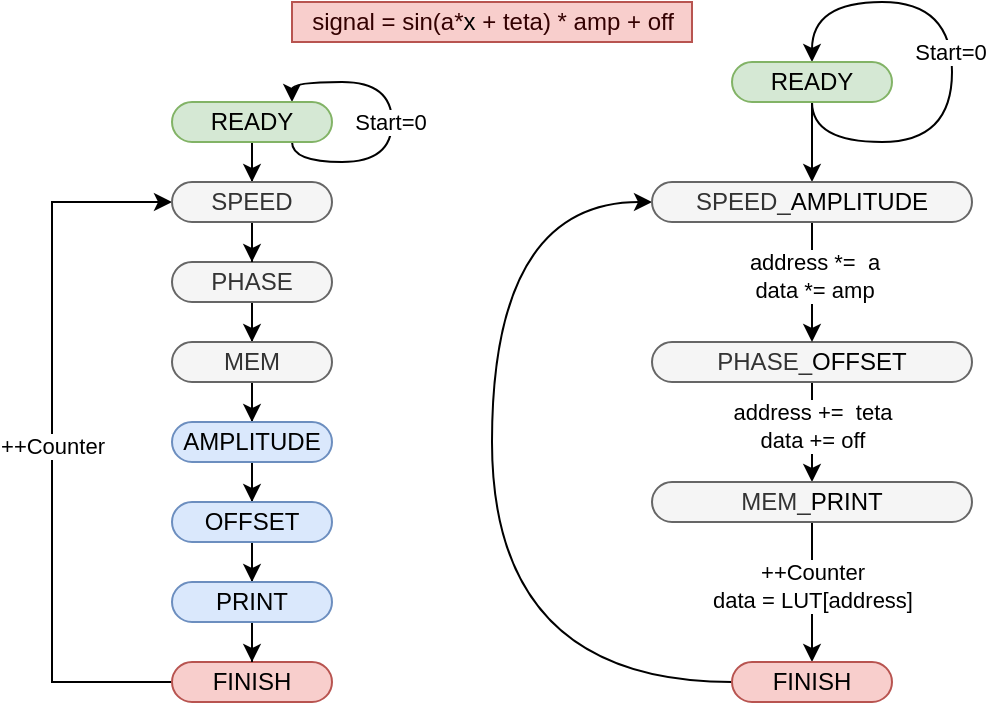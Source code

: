 <mxfile version="13.10.0" type="embed">
    <diagram id="2Xq0z1RHfqKh8V2oL40R" name="Page-1">
        <mxGraphModel dx="1258" dy="537" grid="1" gridSize="10" guides="1" tooltips="1" connect="1" arrows="1" fold="1" page="1" pageScale="1" pageWidth="850" pageHeight="1100" math="0" shadow="0">
            <root>
                <mxCell id="0"/>
                <mxCell id="1" parent="0"/>
                <mxCell id="15" style="edgeStyle=orthogonalEdgeStyle;rounded=0;orthogonalLoop=1;jettySize=auto;html=1;exitX=0.75;exitY=1;exitDx=0;exitDy=0;entryX=0.75;entryY=0;entryDx=0;entryDy=0;curved=1;" parent="1" source="3" target="3" edge="1">
                    <mxGeometry relative="1" as="geometry">
                        <mxPoint x="250" y="40" as="targetPoint"/>
                        <Array as="points">
                            <mxPoint x="220" y="90"/>
                            <mxPoint x="270" y="90"/>
                            <mxPoint x="270" y="50"/>
                            <mxPoint x="220" y="50"/>
                        </Array>
                    </mxGeometry>
                </mxCell>
                <mxCell id="16" value="Start=0" style="edgeLabel;html=1;align=center;verticalAlign=middle;resizable=0;points=[];" parent="15" vertex="1" connectable="0">
                    <mxGeometry x="0.097" y="1" relative="1" as="geometry">
                        <mxPoint y="7.62" as="offset"/>
                    </mxGeometry>
                </mxCell>
                <mxCell id="21" style="edgeStyle=orthogonalEdgeStyle;rounded=0;orthogonalLoop=1;jettySize=auto;html=1;entryX=0.5;entryY=0;entryDx=0;entryDy=0;" parent="1" source="3" target="20" edge="1">
                    <mxGeometry relative="1" as="geometry"/>
                </mxCell>
                <mxCell id="3" value="READY" style="rounded=1;whiteSpace=wrap;html=1;arcSize=50;fillColor=#d5e8d4;strokeColor=#82b366;" parent="1" vertex="1">
                    <mxGeometry x="160" y="60" width="80" height="20" as="geometry"/>
                </mxCell>
                <mxCell id="7" value="" style="edgeStyle=orthogonalEdgeStyle;rounded=0;orthogonalLoop=1;jettySize=auto;html=1;" parent="1" source="4" target="6" edge="1">
                    <mxGeometry relative="1" as="geometry"/>
                </mxCell>
                <mxCell id="4" value="PHASE" style="rounded=1;whiteSpace=wrap;html=1;arcSize=50;fillColor=#f5f5f5;strokeColor=#666666;fontColor=#333333;" parent="1" vertex="1">
                    <mxGeometry x="160" y="140" width="80" height="20" as="geometry"/>
                </mxCell>
                <mxCell id="9" value="" style="edgeStyle=orthogonalEdgeStyle;rounded=0;orthogonalLoop=1;jettySize=auto;html=1;" parent="1" source="6" target="8" edge="1">
                    <mxGeometry relative="1" as="geometry"/>
                </mxCell>
                <mxCell id="6" value="MEM" style="rounded=1;whiteSpace=wrap;html=1;arcSize=50;fillColor=#f5f5f5;strokeColor=#666666;fontColor=#333333;" parent="1" vertex="1">
                    <mxGeometry x="160" y="180" width="80" height="20" as="geometry"/>
                </mxCell>
                <mxCell id="18" value="" style="edgeStyle=orthogonalEdgeStyle;rounded=0;orthogonalLoop=1;jettySize=auto;html=1;entryX=0.5;entryY=0;entryDx=0;entryDy=0;" parent="1" source="8" target="17" edge="1">
                    <mxGeometry relative="1" as="geometry"/>
                </mxCell>
                <mxCell id="8" value="AMPLITUDE" style="rounded=1;whiteSpace=wrap;html=1;arcSize=50;fillColor=#dae8fc;strokeColor=#6c8ebf;" parent="1" vertex="1">
                    <mxGeometry x="160" y="220" width="80" height="20" as="geometry"/>
                </mxCell>
                <mxCell id="12" style="edgeStyle=orthogonalEdgeStyle;rounded=0;orthogonalLoop=1;jettySize=auto;html=1;exitX=0;exitY=0.5;exitDx=0;exitDy=0;entryX=0;entryY=0.5;entryDx=0;entryDy=0;" parent="1" source="10" target="20" edge="1">
                    <mxGeometry relative="1" as="geometry">
                        <Array as="points">
                            <mxPoint x="100" y="350"/>
                            <mxPoint x="100" y="110"/>
                        </Array>
                    </mxGeometry>
                </mxCell>
                <mxCell id="14" value="++Counter" style="edgeLabel;html=1;align=center;verticalAlign=middle;resizable=0;points=[];" parent="12" vertex="1" connectable="0">
                    <mxGeometry x="-0.114" y="3" relative="1" as="geometry">
                        <mxPoint x="3" y="-18.4" as="offset"/>
                    </mxGeometry>
                </mxCell>
                <mxCell id="10" value="FINISH" style="rounded=1;whiteSpace=wrap;html=1;arcSize=50;fillColor=#f8cecc;strokeColor=#b85450;" parent="1" vertex="1">
                    <mxGeometry x="160" y="340" width="80" height="20" as="geometry"/>
                </mxCell>
                <mxCell id="25" style="edgeStyle=orthogonalEdgeStyle;rounded=0;orthogonalLoop=1;jettySize=auto;html=1;entryX=0.5;entryY=0;entryDx=0;entryDy=0;fontColor=#330000;" parent="1" source="17" target="24" edge="1">
                    <mxGeometry relative="1" as="geometry"/>
                </mxCell>
                <mxCell id="17" value="OFFSET" style="rounded=1;whiteSpace=wrap;html=1;arcSize=50;fillColor=#dae8fc;strokeColor=#6c8ebf;" parent="1" vertex="1">
                    <mxGeometry x="160" y="260" width="80" height="20" as="geometry"/>
                </mxCell>
                <mxCell id="22" style="edgeStyle=orthogonalEdgeStyle;rounded=0;orthogonalLoop=1;jettySize=auto;html=1;entryX=0.5;entryY=0;entryDx=0;entryDy=0;" parent="1" source="20" target="4" edge="1">
                    <mxGeometry relative="1" as="geometry"/>
                </mxCell>
                <mxCell id="20" value="SPEED" style="rounded=1;whiteSpace=wrap;html=1;arcSize=50;fillColor=#f5f5f5;strokeColor=#666666;fontColor=#333333;" parent="1" vertex="1">
                    <mxGeometry x="160" y="100" width="80" height="20" as="geometry"/>
                </mxCell>
                <mxCell id="23" value="signal = sin(a*&lt;font color=&quot;#000000&quot;&gt;x&lt;/font&gt; + teta) * amp + off" style="text;html=1;align=center;verticalAlign=middle;resizable=0;points=[];autosize=1;fillColor=#f8cecc;strokeColor=#b85450;fontColor=#330000;" parent="1" vertex="1">
                    <mxGeometry x="220" y="10" width="200" height="20" as="geometry"/>
                </mxCell>
                <mxCell id="26" style="edgeStyle=orthogonalEdgeStyle;rounded=0;orthogonalLoop=1;jettySize=auto;html=1;entryX=0.5;entryY=0;entryDx=0;entryDy=0;fontColor=#330000;" parent="1" source="24" target="10" edge="1">
                    <mxGeometry relative="1" as="geometry"/>
                </mxCell>
                <mxCell id="24" value="PRINT" style="rounded=1;whiteSpace=wrap;html=1;arcSize=50;fillColor=#dae8fc;strokeColor=#6c8ebf;" parent="1" vertex="1">
                    <mxGeometry x="160" y="300" width="80" height="20" as="geometry"/>
                </mxCell>
                <mxCell id="27" style="edgeStyle=orthogonalEdgeStyle;rounded=0;orthogonalLoop=1;jettySize=auto;html=1;exitX=0.5;exitY=1;exitDx=0;exitDy=0;entryX=0.5;entryY=0;entryDx=0;entryDy=0;curved=1;" edge="1" source="30" target="30" parent="1">
                    <mxGeometry relative="1" as="geometry">
                        <mxPoint x="530" y="40" as="targetPoint"/>
                        <Array as="points">
                            <mxPoint x="480" y="80"/>
                            <mxPoint x="550" y="80"/>
                            <mxPoint x="550" y="10"/>
                            <mxPoint x="480" y="10"/>
                        </Array>
                    </mxGeometry>
                </mxCell>
                <mxCell id="28" value="Start=0" style="edgeLabel;html=1;align=center;verticalAlign=middle;resizable=0;points=[];" vertex="1" connectable="0" parent="27">
                    <mxGeometry x="0.097" y="1" relative="1" as="geometry">
                        <mxPoint y="7.62" as="offset"/>
                    </mxGeometry>
                </mxCell>
                <mxCell id="29" style="edgeStyle=orthogonalEdgeStyle;rounded=0;orthogonalLoop=1;jettySize=auto;html=1;entryX=0.5;entryY=0;entryDx=0;entryDy=0;" edge="1" source="30" target="43" parent="1">
                    <mxGeometry relative="1" as="geometry"/>
                </mxCell>
                <mxCell id="30" value="READY" style="rounded=1;whiteSpace=wrap;html=1;arcSize=50;fillColor=#d5e8d4;strokeColor=#82b366;" vertex="1" parent="1">
                    <mxGeometry x="440" y="40" width="80" height="20" as="geometry"/>
                </mxCell>
                <mxCell id="31" value="" style="edgeStyle=orthogonalEdgeStyle;rounded=0;orthogonalLoop=1;jettySize=auto;html=1;" edge="1" source="32" target="34" parent="1">
                    <mxGeometry relative="1" as="geometry"/>
                </mxCell>
                <mxCell id="47" value="address +=&amp;nbsp; teta&lt;br&gt;data += off" style="edgeLabel;html=1;align=center;verticalAlign=middle;resizable=0;points=[];" vertex="1" connectable="0" parent="31">
                    <mxGeometry x="-0.129" relative="1" as="geometry">
                        <mxPoint as="offset"/>
                    </mxGeometry>
                </mxCell>
                <mxCell id="32" value="PHASE_&lt;span style=&quot;color: rgb(0 , 0 , 0)&quot;&gt;OFFSET&lt;/span&gt;" style="rounded=1;whiteSpace=wrap;html=1;arcSize=50;fillColor=#f5f5f5;strokeColor=#666666;fontColor=#333333;" vertex="1" parent="1">
                    <mxGeometry x="400" y="180" width="160" height="20" as="geometry"/>
                </mxCell>
                <mxCell id="33" value="" style="edgeStyle=orthogonalEdgeStyle;rounded=0;orthogonalLoop=1;jettySize=auto;html=1;entryX=0.5;entryY=0;entryDx=0;entryDy=0;" edge="1" source="34" target="39" parent="1">
                    <mxGeometry relative="1" as="geometry">
                        <mxPoint x="480" y="220" as="targetPoint"/>
                    </mxGeometry>
                </mxCell>
                <mxCell id="49" value="++Counter&lt;br&gt;data = LUT[address]" style="edgeLabel;html=1;align=center;verticalAlign=middle;resizable=0;points=[];" vertex="1" connectable="0" parent="33">
                    <mxGeometry x="-0.092" relative="1" as="geometry">
                        <mxPoint as="offset"/>
                    </mxGeometry>
                </mxCell>
                <mxCell id="34" value="MEM_&lt;span style=&quot;color: rgb(0 , 0 , 0)&quot;&gt;PRINT&lt;/span&gt;" style="rounded=1;whiteSpace=wrap;html=1;arcSize=50;fillColor=#f5f5f5;strokeColor=#666666;fontColor=#333333;" vertex="1" parent="1">
                    <mxGeometry x="400" y="250" width="160" height="20" as="geometry"/>
                </mxCell>
                <mxCell id="35" value="" style="edgeStyle=orthogonalEdgeStyle;rounded=0;orthogonalLoop=1;jettySize=auto;html=1;entryX=0.5;entryY=0;entryDx=0;entryDy=0;" edge="1" target="41" parent="1">
                    <mxGeometry relative="1" as="geometry">
                        <mxPoint x="480" y="240" as="sourcePoint"/>
                    </mxGeometry>
                </mxCell>
                <mxCell id="37" style="edgeStyle=orthogonalEdgeStyle;rounded=0;orthogonalLoop=1;jettySize=auto;html=1;exitX=0;exitY=0.5;exitDx=0;exitDy=0;entryX=0;entryY=0.5;entryDx=0;entryDy=0;curved=1;" edge="1" source="39" target="43" parent="1">
                    <mxGeometry relative="1" as="geometry">
                        <Array as="points">
                            <mxPoint x="320" y="350"/>
                            <mxPoint x="320" y="110"/>
                        </Array>
                    </mxGeometry>
                </mxCell>
                <mxCell id="39" value="FINISH" style="rounded=1;whiteSpace=wrap;html=1;arcSize=50;fillColor=#f8cecc;strokeColor=#b85450;" vertex="1" parent="1">
                    <mxGeometry x="440" y="340" width="80" height="20" as="geometry"/>
                </mxCell>
                <mxCell id="40" style="edgeStyle=orthogonalEdgeStyle;rounded=0;orthogonalLoop=1;jettySize=auto;html=1;entryX=0.5;entryY=0;entryDx=0;entryDy=0;fontColor=#330000;" edge="1" target="45" parent="1">
                    <mxGeometry relative="1" as="geometry">
                        <mxPoint x="480" y="280" as="sourcePoint"/>
                    </mxGeometry>
                </mxCell>
                <mxCell id="42" style="edgeStyle=orthogonalEdgeStyle;rounded=0;orthogonalLoop=1;jettySize=auto;html=1;entryX=0.5;entryY=0;entryDx=0;entryDy=0;" edge="1" source="43" target="32" parent="1">
                    <mxGeometry relative="1" as="geometry"/>
                </mxCell>
                <mxCell id="46" value="address *=&amp;nbsp; a&lt;br&gt;data *= amp" style="edgeLabel;html=1;align=center;verticalAlign=middle;resizable=0;points=[];" vertex="1" connectable="0" parent="42">
                    <mxGeometry x="-0.098" y="1" relative="1" as="geometry">
                        <mxPoint as="offset"/>
                    </mxGeometry>
                </mxCell>
                <mxCell id="43" value="SPEED_&lt;span style=&quot;color: rgb(0 , 0 , 0)&quot;&gt;AMPLITUDE&lt;/span&gt;" style="rounded=1;whiteSpace=wrap;html=1;arcSize=50;fillColor=#f5f5f5;strokeColor=#666666;fontColor=#333333;" vertex="1" parent="1">
                    <mxGeometry x="400" y="100" width="160" height="20" as="geometry"/>
                </mxCell>
            </root>
        </mxGraphModel>
    </diagram>
</mxfile>